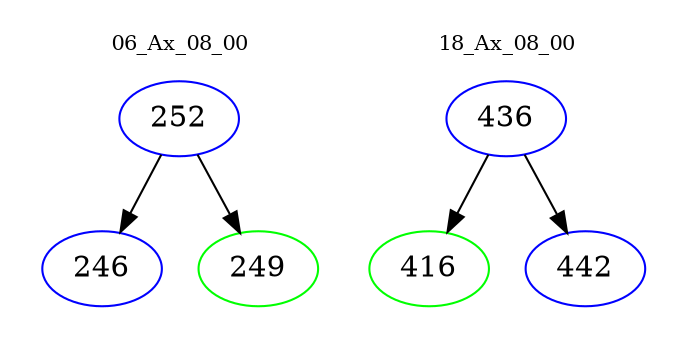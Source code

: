 digraph{
subgraph cluster_0 {
color = white
label = "06_Ax_08_00";
fontsize=10;
T0_252 [label="252", color="blue"]
T0_252 -> T0_246 [color="black"]
T0_246 [label="246", color="blue"]
T0_252 -> T0_249 [color="black"]
T0_249 [label="249", color="green"]
}
subgraph cluster_1 {
color = white
label = "18_Ax_08_00";
fontsize=10;
T1_436 [label="436", color="blue"]
T1_436 -> T1_416 [color="black"]
T1_416 [label="416", color="green"]
T1_436 -> T1_442 [color="black"]
T1_442 [label="442", color="blue"]
}
}
